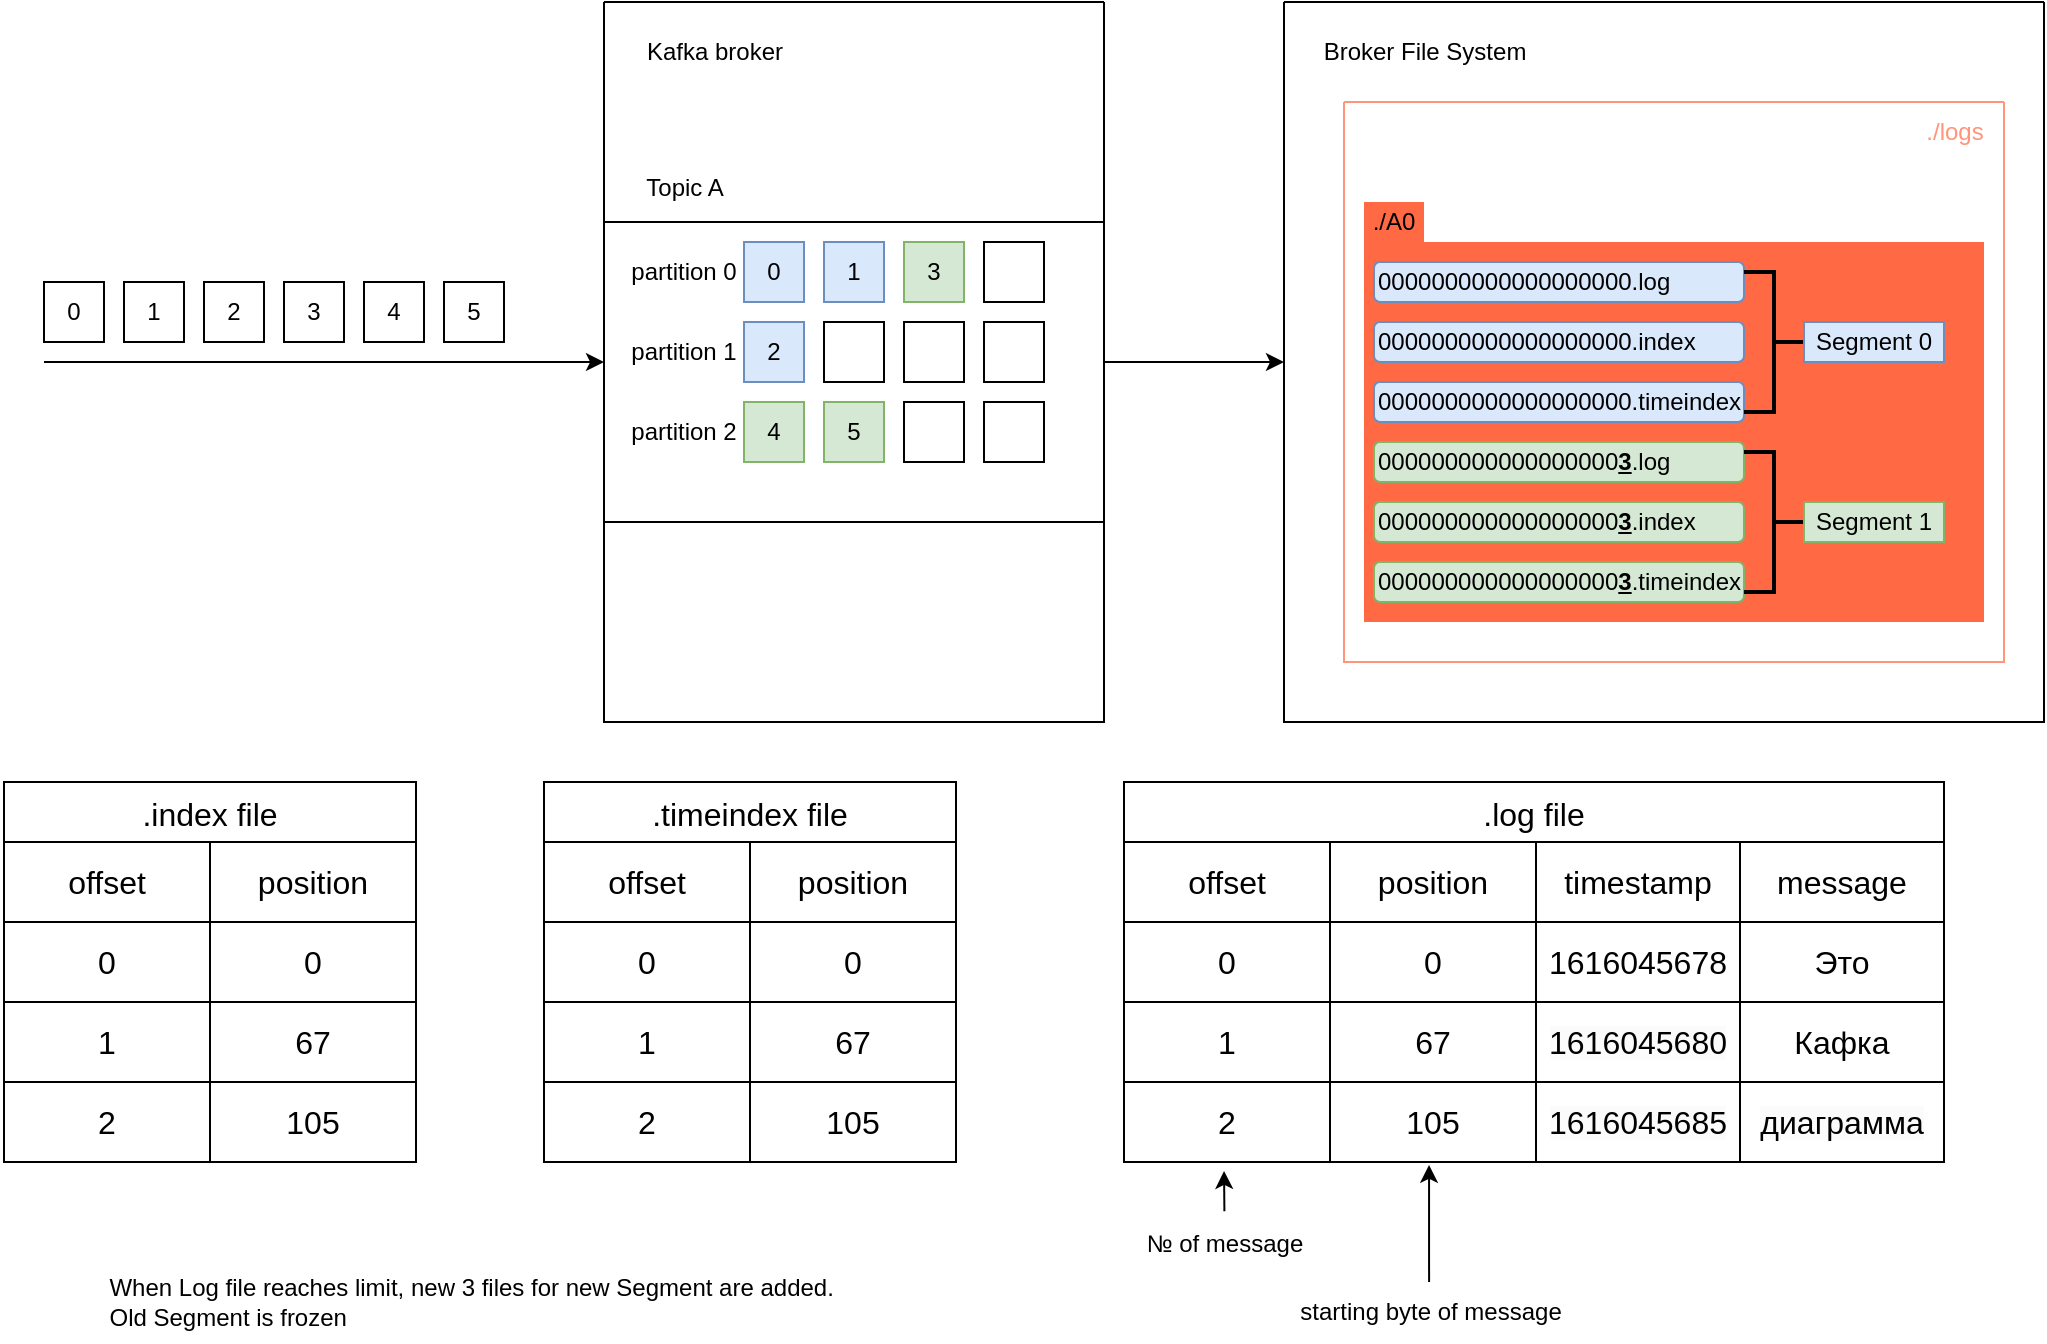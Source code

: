 <mxfile version="22.1.16" type="github">
  <diagram name="Page-1" id="tBpMIXiTde8eMjGdHYfz">
    <mxGraphModel dx="2293" dy="989" grid="1" gridSize="10" guides="1" tooltips="1" connect="1" arrows="1" fold="1" page="1" pageScale="1" pageWidth="827" pageHeight="1169" background="#ffffff" math="0" shadow="0">
      <root>
        <mxCell id="0" />
        <mxCell id="1" parent="0" />
        <mxCell id="C93Rep0_s2yTKc6eNFUG-2" value="" style="swimlane;startSize=0;" vertex="1" parent="1">
          <mxGeometry x="50" y="120" width="250" height="360" as="geometry" />
        </mxCell>
        <mxCell id="C93Rep0_s2yTKc6eNFUG-3" value="Kafka broker" style="text;html=1;align=center;verticalAlign=middle;resizable=0;points=[];autosize=1;strokeColor=none;fillColor=none;" vertex="1" parent="C93Rep0_s2yTKc6eNFUG-2">
          <mxGeometry x="10" y="10" width="90" height="30" as="geometry" />
        </mxCell>
        <mxCell id="C93Rep0_s2yTKc6eNFUG-4" value="" style="rounded=0;whiteSpace=wrap;html=1;" vertex="1" parent="C93Rep0_s2yTKc6eNFUG-2">
          <mxGeometry y="110" width="250" height="150" as="geometry" />
        </mxCell>
        <mxCell id="C93Rep0_s2yTKc6eNFUG-6" value="0" style="whiteSpace=wrap;html=1;aspect=fixed;fillColor=#dae8fc;strokeColor=#6c8ebf;" vertex="1" parent="C93Rep0_s2yTKc6eNFUG-2">
          <mxGeometry x="70" y="120" width="30" height="30" as="geometry" />
        </mxCell>
        <mxCell id="C93Rep0_s2yTKc6eNFUG-7" value="1" style="whiteSpace=wrap;html=1;aspect=fixed;fillColor=#dae8fc;strokeColor=#6c8ebf;" vertex="1" parent="C93Rep0_s2yTKc6eNFUG-2">
          <mxGeometry x="110" y="120" width="30" height="30" as="geometry" />
        </mxCell>
        <mxCell id="C93Rep0_s2yTKc6eNFUG-8" value="3" style="whiteSpace=wrap;html=1;aspect=fixed;fillColor=#d5e8d4;strokeColor=#82b366;" vertex="1" parent="C93Rep0_s2yTKc6eNFUG-2">
          <mxGeometry x="150" y="120" width="30" height="30" as="geometry" />
        </mxCell>
        <mxCell id="C93Rep0_s2yTKc6eNFUG-15" value="" style="whiteSpace=wrap;html=1;aspect=fixed;" vertex="1" parent="C93Rep0_s2yTKc6eNFUG-2">
          <mxGeometry x="190" y="120" width="30" height="30" as="geometry" />
        </mxCell>
        <mxCell id="C93Rep0_s2yTKc6eNFUG-18" value="partition 0" style="text;html=1;strokeColor=none;fillColor=none;align=center;verticalAlign=middle;whiteSpace=wrap;rounded=0;" vertex="1" parent="C93Rep0_s2yTKc6eNFUG-2">
          <mxGeometry x="10" y="120" width="60" height="30" as="geometry" />
        </mxCell>
        <mxCell id="C93Rep0_s2yTKc6eNFUG-21" value="2" style="whiteSpace=wrap;html=1;aspect=fixed;fillColor=#dae8fc;strokeColor=#6c8ebf;" vertex="1" parent="C93Rep0_s2yTKc6eNFUG-2">
          <mxGeometry x="70" y="160" width="30" height="30" as="geometry" />
        </mxCell>
        <mxCell id="C93Rep0_s2yTKc6eNFUG-22" value="" style="whiteSpace=wrap;html=1;aspect=fixed;" vertex="1" parent="C93Rep0_s2yTKc6eNFUG-2">
          <mxGeometry x="110" y="160" width="30" height="30" as="geometry" />
        </mxCell>
        <mxCell id="C93Rep0_s2yTKc6eNFUG-23" value="" style="whiteSpace=wrap;html=1;aspect=fixed;" vertex="1" parent="C93Rep0_s2yTKc6eNFUG-2">
          <mxGeometry x="150" y="160" width="30" height="30" as="geometry" />
        </mxCell>
        <mxCell id="C93Rep0_s2yTKc6eNFUG-24" value="" style="whiteSpace=wrap;html=1;aspect=fixed;" vertex="1" parent="C93Rep0_s2yTKc6eNFUG-2">
          <mxGeometry x="190" y="160" width="30" height="30" as="geometry" />
        </mxCell>
        <mxCell id="C93Rep0_s2yTKc6eNFUG-25" value="4" style="whiteSpace=wrap;html=1;aspect=fixed;fillColor=#d5e8d4;strokeColor=#82b366;" vertex="1" parent="C93Rep0_s2yTKc6eNFUG-2">
          <mxGeometry x="70" y="200" width="30" height="30" as="geometry" />
        </mxCell>
        <mxCell id="C93Rep0_s2yTKc6eNFUG-26" value="5" style="whiteSpace=wrap;html=1;aspect=fixed;fillColor=#d5e8d4;strokeColor=#82b366;" vertex="1" parent="C93Rep0_s2yTKc6eNFUG-2">
          <mxGeometry x="110" y="200" width="30" height="30" as="geometry" />
        </mxCell>
        <mxCell id="C93Rep0_s2yTKc6eNFUG-27" value="" style="whiteSpace=wrap;html=1;aspect=fixed;" vertex="1" parent="C93Rep0_s2yTKc6eNFUG-2">
          <mxGeometry x="150" y="200" width="30" height="30" as="geometry" />
        </mxCell>
        <mxCell id="C93Rep0_s2yTKc6eNFUG-28" value="" style="whiteSpace=wrap;html=1;aspect=fixed;" vertex="1" parent="C93Rep0_s2yTKc6eNFUG-2">
          <mxGeometry x="190" y="200" width="30" height="30" as="geometry" />
        </mxCell>
        <mxCell id="C93Rep0_s2yTKc6eNFUG-56" value="partition 1" style="text;html=1;strokeColor=none;fillColor=none;align=center;verticalAlign=middle;whiteSpace=wrap;rounded=0;" vertex="1" parent="C93Rep0_s2yTKc6eNFUG-2">
          <mxGeometry x="10" y="160" width="60" height="30" as="geometry" />
        </mxCell>
        <mxCell id="C93Rep0_s2yTKc6eNFUG-57" value="partition 2" style="text;html=1;strokeColor=none;fillColor=none;align=center;verticalAlign=middle;whiteSpace=wrap;rounded=0;" vertex="1" parent="C93Rep0_s2yTKc6eNFUG-2">
          <mxGeometry x="10" y="200" width="60" height="30" as="geometry" />
        </mxCell>
        <mxCell id="C93Rep0_s2yTKc6eNFUG-5" value="Topic A" style="text;html=1;align=center;verticalAlign=middle;resizable=0;points=[];autosize=1;strokeColor=none;fillColor=none;" vertex="1" parent="1">
          <mxGeometry x="60" y="198" width="60" height="30" as="geometry" />
        </mxCell>
        <mxCell id="C93Rep0_s2yTKc6eNFUG-31" value="" style="endArrow=classic;html=1;rounded=0;entryX=0;entryY=0.467;entryDx=0;entryDy=0;entryPerimeter=0;" edge="1" parent="1" target="C93Rep0_s2yTKc6eNFUG-4">
          <mxGeometry width="50" height="50" relative="1" as="geometry">
            <mxPoint x="-230" y="300" as="sourcePoint" />
            <mxPoint x="-20" y="275" as="targetPoint" />
          </mxGeometry>
        </mxCell>
        <mxCell id="C93Rep0_s2yTKc6eNFUG-32" value="0" style="whiteSpace=wrap;html=1;aspect=fixed;" vertex="1" parent="1">
          <mxGeometry x="-230" y="260" width="30" height="30" as="geometry" />
        </mxCell>
        <mxCell id="C93Rep0_s2yTKc6eNFUG-33" value="1" style="whiteSpace=wrap;html=1;aspect=fixed;" vertex="1" parent="1">
          <mxGeometry x="-190" y="260" width="30" height="30" as="geometry" />
        </mxCell>
        <mxCell id="C93Rep0_s2yTKc6eNFUG-34" value="2" style="whiteSpace=wrap;html=1;aspect=fixed;" vertex="1" parent="1">
          <mxGeometry x="-150" y="260" width="30" height="30" as="geometry" />
        </mxCell>
        <mxCell id="C93Rep0_s2yTKc6eNFUG-35" value="3" style="whiteSpace=wrap;html=1;aspect=fixed;" vertex="1" parent="1">
          <mxGeometry x="-110" y="260" width="30" height="30" as="geometry" />
        </mxCell>
        <mxCell id="C93Rep0_s2yTKc6eNFUG-36" value="" style="swimlane;startSize=0;" vertex="1" parent="1">
          <mxGeometry x="390" y="120" width="380" height="360" as="geometry" />
        </mxCell>
        <mxCell id="C93Rep0_s2yTKc6eNFUG-38" value="Broker File System" style="text;html=1;align=center;verticalAlign=middle;resizable=0;points=[];autosize=1;strokeColor=none;fillColor=none;" vertex="1" parent="C93Rep0_s2yTKc6eNFUG-36">
          <mxGeometry x="10" y="10" width="120" height="30" as="geometry" />
        </mxCell>
        <mxCell id="C93Rep0_s2yTKc6eNFUG-40" value="" style="swimlane;startSize=0;strokeColor=#FF957A;" vertex="1" parent="C93Rep0_s2yTKc6eNFUG-36">
          <mxGeometry x="30" y="50" width="330" height="280" as="geometry" />
        </mxCell>
        <mxCell id="C93Rep0_s2yTKc6eNFUG-41" value="&lt;font color=&quot;#ff957a&quot;&gt;./logs&lt;/font&gt;" style="text;html=1;align=center;verticalAlign=middle;resizable=0;points=[];autosize=1;strokeColor=none;fillColor=none;" vertex="1" parent="C93Rep0_s2yTKc6eNFUG-40">
          <mxGeometry x="280" width="50" height="30" as="geometry" />
        </mxCell>
        <mxCell id="C93Rep0_s2yTKc6eNFUG-45" value="" style="rounded=0;whiteSpace=wrap;html=1;strokeColor=none;fillColor=#FF6A45;" vertex="1" parent="C93Rep0_s2yTKc6eNFUG-40">
          <mxGeometry x="10" y="70" width="310" height="190" as="geometry" />
        </mxCell>
        <mxCell id="C93Rep0_s2yTKc6eNFUG-46" value="./A0" style="rounded=0;whiteSpace=wrap;html=1;strokeColor=none;fillColor=#FF6A45;" vertex="1" parent="C93Rep0_s2yTKc6eNFUG-40">
          <mxGeometry x="10" y="50" width="30" height="20" as="geometry" />
        </mxCell>
        <mxCell id="C93Rep0_s2yTKc6eNFUG-47" value="0000000000000000000.log" style="rounded=1;whiteSpace=wrap;html=1;fillColor=#dae8fc;strokeColor=#6c8ebf;align=left;" vertex="1" parent="C93Rep0_s2yTKc6eNFUG-40">
          <mxGeometry x="15" y="80" width="185" height="20" as="geometry" />
        </mxCell>
        <mxCell id="C93Rep0_s2yTKc6eNFUG-48" value="0000000000000000000.index" style="rounded=1;whiteSpace=wrap;html=1;fillColor=#dae8fc;strokeColor=#6c8ebf;align=left;" vertex="1" parent="C93Rep0_s2yTKc6eNFUG-40">
          <mxGeometry x="15" y="110" width="185" height="20" as="geometry" />
        </mxCell>
        <mxCell id="C93Rep0_s2yTKc6eNFUG-49" value="0000000000000000000.timeindex" style="rounded=1;whiteSpace=wrap;html=1;fillColor=#dae8fc;strokeColor=#6c8ebf;align=left;" vertex="1" parent="C93Rep0_s2yTKc6eNFUG-40">
          <mxGeometry x="15" y="140" width="185" height="20" as="geometry" />
        </mxCell>
        <mxCell id="C93Rep0_s2yTKc6eNFUG-58" value="000000000000000000&lt;b&gt;&lt;u&gt;3&lt;/u&gt;&lt;/b&gt;.log" style="rounded=1;whiteSpace=wrap;html=1;fillColor=#d5e8d4;strokeColor=#82b366;align=left;" vertex="1" parent="C93Rep0_s2yTKc6eNFUG-40">
          <mxGeometry x="15" y="170" width="185" height="20" as="geometry" />
        </mxCell>
        <mxCell id="C93Rep0_s2yTKc6eNFUG-59" value="000000000000000000&lt;b&gt;&lt;u&gt;3&lt;/u&gt;&lt;/b&gt;.index" style="rounded=1;whiteSpace=wrap;html=1;fillColor=#d5e8d4;strokeColor=#82b366;align=left;" vertex="1" parent="C93Rep0_s2yTKc6eNFUG-40">
          <mxGeometry x="15" y="200" width="185" height="20" as="geometry" />
        </mxCell>
        <mxCell id="C93Rep0_s2yTKc6eNFUG-60" value="000000000000000000&lt;b&gt;&lt;u&gt;3&lt;/u&gt;&lt;/b&gt;.timeindex" style="rounded=1;whiteSpace=wrap;html=1;fillColor=#d5e8d4;strokeColor=#82b366;align=left;" vertex="1" parent="C93Rep0_s2yTKc6eNFUG-40">
          <mxGeometry x="15" y="230" width="185" height="20" as="geometry" />
        </mxCell>
        <mxCell id="C93Rep0_s2yTKc6eNFUG-61" value="" style="strokeWidth=2;html=1;shape=mxgraph.flowchart.annotation_2;align=left;labelPosition=right;pointerEvents=1;direction=west;" vertex="1" parent="C93Rep0_s2yTKc6eNFUG-40">
          <mxGeometry x="200" y="85" width="30" height="70" as="geometry" />
        </mxCell>
        <mxCell id="C93Rep0_s2yTKc6eNFUG-62" value="" style="strokeWidth=2;html=1;shape=mxgraph.flowchart.annotation_2;align=left;labelPosition=right;pointerEvents=1;direction=west;" vertex="1" parent="C93Rep0_s2yTKc6eNFUG-40">
          <mxGeometry x="200" y="175" width="30" height="70" as="geometry" />
        </mxCell>
        <mxCell id="C93Rep0_s2yTKc6eNFUG-63" value="Segment 0" style="rounded=0;whiteSpace=wrap;html=1;fillColor=#dae8fc;strokeColor=#6c8ebf;" vertex="1" parent="C93Rep0_s2yTKc6eNFUG-40">
          <mxGeometry x="230" y="110" width="70" height="20" as="geometry" />
        </mxCell>
        <mxCell id="C93Rep0_s2yTKc6eNFUG-64" value="Segment 1" style="rounded=0;whiteSpace=wrap;html=1;fillColor=#d5e8d4;strokeColor=#82b366;" vertex="1" parent="C93Rep0_s2yTKc6eNFUG-40">
          <mxGeometry x="230" y="200" width="70" height="20" as="geometry" />
        </mxCell>
        <mxCell id="C93Rep0_s2yTKc6eNFUG-37" value="" style="endArrow=classic;html=1;rounded=0;exitX=1;exitY=0.5;exitDx=0;exitDy=0;entryX=0;entryY=0.5;entryDx=0;entryDy=0;" edge="1" parent="1" source="C93Rep0_s2yTKc6eNFUG-2" target="C93Rep0_s2yTKc6eNFUG-36">
          <mxGeometry width="50" height="50" relative="1" as="geometry">
            <mxPoint x="320" y="350" as="sourcePoint" />
            <mxPoint x="370" y="300" as="targetPoint" />
          </mxGeometry>
        </mxCell>
        <mxCell id="C93Rep0_s2yTKc6eNFUG-54" value="4" style="whiteSpace=wrap;html=1;aspect=fixed;" vertex="1" parent="1">
          <mxGeometry x="-70" y="260" width="30" height="30" as="geometry" />
        </mxCell>
        <mxCell id="C93Rep0_s2yTKc6eNFUG-55" value="5" style="whiteSpace=wrap;html=1;aspect=fixed;" vertex="1" parent="1">
          <mxGeometry x="-30" y="260" width="30" height="30" as="geometry" />
        </mxCell>
        <mxCell id="C93Rep0_s2yTKc6eNFUG-66" value=".log file" style="shape=table;startSize=30;container=1;collapsible=0;childLayout=tableLayout;strokeColor=default;fontSize=16;strokeWidth=1;" vertex="1" parent="1">
          <mxGeometry x="310" y="510" width="410" height="190" as="geometry" />
        </mxCell>
        <mxCell id="C93Rep0_s2yTKc6eNFUG-67" value="" style="shape=tableRow;horizontal=0;startSize=0;swimlaneHead=0;swimlaneBody=0;strokeColor=inherit;top=0;left=0;bottom=0;right=0;collapsible=0;dropTarget=0;fillColor=none;points=[[0,0.5],[1,0.5]];portConstraint=eastwest;fontSize=16;rounded=1;" vertex="1" parent="C93Rep0_s2yTKc6eNFUG-66">
          <mxGeometry y="30" width="410" height="40" as="geometry" />
        </mxCell>
        <mxCell id="C93Rep0_s2yTKc6eNFUG-68" value="offset" style="shape=partialRectangle;html=1;whiteSpace=wrap;connectable=0;strokeColor=inherit;overflow=hidden;fillColor=none;top=0;left=0;bottom=0;right=0;pointerEvents=1;fontSize=16;strokeWidth=4;" vertex="1" parent="C93Rep0_s2yTKc6eNFUG-67">
          <mxGeometry width="103" height="40" as="geometry">
            <mxRectangle width="103" height="40" as="alternateBounds" />
          </mxGeometry>
        </mxCell>
        <mxCell id="C93Rep0_s2yTKc6eNFUG-69" value="position" style="shape=partialRectangle;html=1;whiteSpace=wrap;connectable=0;strokeColor=inherit;overflow=hidden;fillColor=none;top=0;left=0;bottom=0;right=0;pointerEvents=1;fontSize=16;strokeWidth=4;" vertex="1" parent="C93Rep0_s2yTKc6eNFUG-67">
          <mxGeometry x="103" width="103" height="40" as="geometry">
            <mxRectangle width="103" height="40" as="alternateBounds" />
          </mxGeometry>
        </mxCell>
        <mxCell id="C93Rep0_s2yTKc6eNFUG-70" value="timestamp" style="shape=partialRectangle;html=1;whiteSpace=wrap;connectable=0;strokeColor=inherit;overflow=hidden;fillColor=none;top=0;left=0;bottom=0;right=0;pointerEvents=1;fontSize=16;strokeWidth=4;" vertex="1" parent="C93Rep0_s2yTKc6eNFUG-67">
          <mxGeometry x="206" width="102" height="40" as="geometry">
            <mxRectangle width="102" height="40" as="alternateBounds" />
          </mxGeometry>
        </mxCell>
        <mxCell id="C93Rep0_s2yTKc6eNFUG-92" value="message" style="shape=partialRectangle;html=1;whiteSpace=wrap;connectable=0;strokeColor=inherit;overflow=hidden;fillColor=none;top=0;left=0;bottom=0;right=0;pointerEvents=1;fontSize=16;strokeWidth=4;" vertex="1" parent="C93Rep0_s2yTKc6eNFUG-67">
          <mxGeometry x="308" width="102" height="40" as="geometry">
            <mxRectangle width="102" height="40" as="alternateBounds" />
          </mxGeometry>
        </mxCell>
        <mxCell id="C93Rep0_s2yTKc6eNFUG-71" value="" style="shape=tableRow;horizontal=0;startSize=0;swimlaneHead=0;swimlaneBody=0;strokeColor=inherit;top=0;left=0;bottom=0;right=0;collapsible=0;dropTarget=0;fillColor=none;points=[[0,0.5],[1,0.5]];portConstraint=eastwest;fontSize=16;" vertex="1" parent="C93Rep0_s2yTKc6eNFUG-66">
          <mxGeometry y="70" width="410" height="40" as="geometry" />
        </mxCell>
        <mxCell id="C93Rep0_s2yTKc6eNFUG-72" value="0" style="shape=partialRectangle;html=1;whiteSpace=wrap;connectable=0;strokeColor=inherit;overflow=hidden;fillColor=none;top=0;left=0;bottom=0;right=0;pointerEvents=1;fontSize=16;" vertex="1" parent="C93Rep0_s2yTKc6eNFUG-71">
          <mxGeometry width="103" height="40" as="geometry">
            <mxRectangle width="103" height="40" as="alternateBounds" />
          </mxGeometry>
        </mxCell>
        <mxCell id="C93Rep0_s2yTKc6eNFUG-73" value="0" style="shape=partialRectangle;html=1;whiteSpace=wrap;connectable=0;strokeColor=inherit;overflow=hidden;fillColor=none;top=0;left=0;bottom=0;right=0;pointerEvents=1;fontSize=16;" vertex="1" parent="C93Rep0_s2yTKc6eNFUG-71">
          <mxGeometry x="103" width="103" height="40" as="geometry">
            <mxRectangle width="103" height="40" as="alternateBounds" />
          </mxGeometry>
        </mxCell>
        <mxCell id="C93Rep0_s2yTKc6eNFUG-74" value="1616045678" style="shape=partialRectangle;html=1;whiteSpace=wrap;connectable=0;strokeColor=inherit;overflow=hidden;fillColor=none;top=0;left=0;bottom=0;right=0;pointerEvents=1;fontSize=16;" vertex="1" parent="C93Rep0_s2yTKc6eNFUG-71">
          <mxGeometry x="206" width="102" height="40" as="geometry">
            <mxRectangle width="102" height="40" as="alternateBounds" />
          </mxGeometry>
        </mxCell>
        <mxCell id="C93Rep0_s2yTKc6eNFUG-93" value="Это" style="shape=partialRectangle;html=1;whiteSpace=wrap;connectable=0;strokeColor=inherit;overflow=hidden;fillColor=none;top=0;left=0;bottom=0;right=0;pointerEvents=1;fontSize=16;" vertex="1" parent="C93Rep0_s2yTKc6eNFUG-71">
          <mxGeometry x="308" width="102" height="40" as="geometry">
            <mxRectangle width="102" height="40" as="alternateBounds" />
          </mxGeometry>
        </mxCell>
        <mxCell id="C93Rep0_s2yTKc6eNFUG-75" value="" style="shape=tableRow;horizontal=0;startSize=0;swimlaneHead=0;swimlaneBody=0;strokeColor=inherit;top=0;left=0;bottom=0;right=0;collapsible=0;dropTarget=0;fillColor=none;points=[[0,0.5],[1,0.5]];portConstraint=eastwest;fontSize=16;" vertex="1" parent="C93Rep0_s2yTKc6eNFUG-66">
          <mxGeometry y="110" width="410" height="40" as="geometry" />
        </mxCell>
        <mxCell id="C93Rep0_s2yTKc6eNFUG-76" value="1" style="shape=partialRectangle;html=1;whiteSpace=wrap;connectable=0;strokeColor=inherit;overflow=hidden;fillColor=none;top=0;left=0;bottom=0;right=0;pointerEvents=1;fontSize=16;" vertex="1" parent="C93Rep0_s2yTKc6eNFUG-75">
          <mxGeometry width="103" height="40" as="geometry">
            <mxRectangle width="103" height="40" as="alternateBounds" />
          </mxGeometry>
        </mxCell>
        <mxCell id="C93Rep0_s2yTKc6eNFUG-77" value="67" style="shape=partialRectangle;html=1;whiteSpace=wrap;connectable=0;strokeColor=inherit;overflow=hidden;fillColor=none;top=0;left=0;bottom=0;right=0;pointerEvents=1;fontSize=16;" vertex="1" parent="C93Rep0_s2yTKc6eNFUG-75">
          <mxGeometry x="103" width="103" height="40" as="geometry">
            <mxRectangle width="103" height="40" as="alternateBounds" />
          </mxGeometry>
        </mxCell>
        <mxCell id="C93Rep0_s2yTKc6eNFUG-78" value="&lt;span style=&quot;caret-color: rgb(0, 0, 0); color: rgb(0, 0, 0); font-family: Helvetica; font-size: 16px; font-style: normal; font-variant-caps: normal; font-weight: 400; letter-spacing: normal; text-align: center; text-indent: 0px; text-transform: none; word-spacing: 0px; -webkit-text-stroke-width: 0px; background-color: rgb(251, 251, 251); text-decoration: none; float: none; display: inline !important;&quot;&gt;1616045680&lt;/span&gt;" style="shape=partialRectangle;html=1;whiteSpace=wrap;connectable=0;strokeColor=inherit;overflow=hidden;fillColor=none;top=0;left=0;bottom=0;right=0;pointerEvents=1;fontSize=16;" vertex="1" parent="C93Rep0_s2yTKc6eNFUG-75">
          <mxGeometry x="206" width="102" height="40" as="geometry">
            <mxRectangle width="102" height="40" as="alternateBounds" />
          </mxGeometry>
        </mxCell>
        <mxCell id="C93Rep0_s2yTKc6eNFUG-94" value="Кафка" style="shape=partialRectangle;html=1;whiteSpace=wrap;connectable=0;strokeColor=inherit;overflow=hidden;fillColor=none;top=0;left=0;bottom=0;right=0;pointerEvents=1;fontSize=16;" vertex="1" parent="C93Rep0_s2yTKc6eNFUG-75">
          <mxGeometry x="308" width="102" height="40" as="geometry">
            <mxRectangle width="102" height="40" as="alternateBounds" />
          </mxGeometry>
        </mxCell>
        <mxCell id="C93Rep0_s2yTKc6eNFUG-98" style="shape=tableRow;horizontal=0;startSize=0;swimlaneHead=0;swimlaneBody=0;strokeColor=inherit;top=0;left=0;bottom=0;right=0;collapsible=0;dropTarget=0;fillColor=none;points=[[0,0.5],[1,0.5]];portConstraint=eastwest;fontSize=16;" vertex="1" parent="C93Rep0_s2yTKc6eNFUG-66">
          <mxGeometry y="150" width="410" height="40" as="geometry" />
        </mxCell>
        <mxCell id="C93Rep0_s2yTKc6eNFUG-99" value="2" style="shape=partialRectangle;html=1;whiteSpace=wrap;connectable=0;strokeColor=inherit;overflow=hidden;fillColor=none;top=0;left=0;bottom=0;right=0;pointerEvents=1;fontSize=16;" vertex="1" parent="C93Rep0_s2yTKc6eNFUG-98">
          <mxGeometry width="103" height="40" as="geometry">
            <mxRectangle width="103" height="40" as="alternateBounds" />
          </mxGeometry>
        </mxCell>
        <mxCell id="C93Rep0_s2yTKc6eNFUG-100" value="105" style="shape=partialRectangle;html=1;whiteSpace=wrap;connectable=0;strokeColor=inherit;overflow=hidden;fillColor=none;top=0;left=0;bottom=0;right=0;pointerEvents=1;fontSize=16;" vertex="1" parent="C93Rep0_s2yTKc6eNFUG-98">
          <mxGeometry x="103" width="103" height="40" as="geometry">
            <mxRectangle width="103" height="40" as="alternateBounds" />
          </mxGeometry>
        </mxCell>
        <mxCell id="C93Rep0_s2yTKc6eNFUG-101" value="&lt;span style=&quot;caret-color: rgb(0, 0, 0); color: rgb(0, 0, 0); font-family: Helvetica; font-size: 16px; font-style: normal; font-variant-caps: normal; font-weight: 400; letter-spacing: normal; text-align: center; text-indent: 0px; text-transform: none; word-spacing: 0px; -webkit-text-stroke-width: 0px; background-color: rgb(251, 251, 251); text-decoration: none; float: none; display: inline !important;&quot;&gt;1616045685&lt;/span&gt;" style="shape=partialRectangle;html=1;whiteSpace=wrap;connectable=0;strokeColor=inherit;overflow=hidden;fillColor=none;top=0;left=0;bottom=0;right=0;pointerEvents=1;fontSize=16;" vertex="1" parent="C93Rep0_s2yTKc6eNFUG-98">
          <mxGeometry x="206" width="102" height="40" as="geometry">
            <mxRectangle width="102" height="40" as="alternateBounds" />
          </mxGeometry>
        </mxCell>
        <mxCell id="C93Rep0_s2yTKc6eNFUG-102" value="&lt;span style=&quot;caret-color: rgb(0, 0, 0); color: rgb(0, 0, 0); font-family: Helvetica; font-size: 16px; font-style: normal; font-variant-caps: normal; font-weight: 400; letter-spacing: normal; text-align: center; text-indent: 0px; text-transform: none; word-spacing: 0px; -webkit-text-stroke-width: 0px; background-color: rgb(251, 251, 251); text-decoration: none; float: none; display: inline !important;&quot;&gt;диаграмма&lt;/span&gt;" style="shape=partialRectangle;html=1;whiteSpace=wrap;connectable=0;strokeColor=inherit;overflow=hidden;fillColor=none;top=0;left=0;bottom=0;right=0;pointerEvents=1;fontSize=16;" vertex="1" parent="C93Rep0_s2yTKc6eNFUG-98">
          <mxGeometry x="308" width="102" height="40" as="geometry">
            <mxRectangle width="102" height="40" as="alternateBounds" />
          </mxGeometry>
        </mxCell>
        <mxCell id="C93Rep0_s2yTKc6eNFUG-103" value="" style="endArrow=classic;html=1;rounded=0;entryX=0.372;entryY=1.036;entryDx=0;entryDy=0;entryPerimeter=0;exitX=0.497;exitY=0;exitDx=0;exitDy=0;exitPerimeter=0;" edge="1" parent="1" source="C93Rep0_s2yTKc6eNFUG-104" target="C93Rep0_s2yTKc6eNFUG-98">
          <mxGeometry width="50" height="50" relative="1" as="geometry">
            <mxPoint x="440" y="740" as="sourcePoint" />
            <mxPoint x="450" y="730" as="targetPoint" />
          </mxGeometry>
        </mxCell>
        <mxCell id="C93Rep0_s2yTKc6eNFUG-104" value="starting byte of message" style="text;html=1;align=center;verticalAlign=middle;resizable=0;points=[];autosize=1;strokeColor=none;fillColor=none;" vertex="1" parent="1">
          <mxGeometry x="388" y="760" width="150" height="30" as="geometry" />
        </mxCell>
        <mxCell id="C93Rep0_s2yTKc6eNFUG-126" value="" style="endArrow=classic;html=1;rounded=0;entryX=0.122;entryY=1.111;entryDx=0;entryDy=0;entryPerimeter=0;exitX=0.502;exitY=-0.044;exitDx=0;exitDy=0;exitPerimeter=0;" edge="1" parent="1" source="C93Rep0_s2yTKc6eNFUG-127" target="C93Rep0_s2yTKc6eNFUG-98">
          <mxGeometry width="50" height="50" relative="1" as="geometry">
            <mxPoint x="360" y="720" as="sourcePoint" />
            <mxPoint x="340" y="740" as="targetPoint" />
          </mxGeometry>
        </mxCell>
        <mxCell id="C93Rep0_s2yTKc6eNFUG-127" value="№ of message" style="text;html=1;align=center;verticalAlign=middle;resizable=0;points=[];autosize=1;strokeColor=none;fillColor=none;" vertex="1" parent="1">
          <mxGeometry x="310" y="726" width="100" height="30" as="geometry" />
        </mxCell>
        <mxCell id="C93Rep0_s2yTKc6eNFUG-128" value=".index file" style="shape=table;startSize=30;container=1;collapsible=0;childLayout=tableLayout;strokeColor=default;fontSize=16;strokeWidth=1;" vertex="1" parent="1">
          <mxGeometry x="-250" y="510" width="206" height="190" as="geometry" />
        </mxCell>
        <mxCell id="C93Rep0_s2yTKc6eNFUG-129" value="" style="shape=tableRow;horizontal=0;startSize=0;swimlaneHead=0;swimlaneBody=0;strokeColor=inherit;top=0;left=0;bottom=0;right=0;collapsible=0;dropTarget=0;fillColor=none;points=[[0,0.5],[1,0.5]];portConstraint=eastwest;fontSize=16;rounded=1;" vertex="1" parent="C93Rep0_s2yTKc6eNFUG-128">
          <mxGeometry y="30" width="206" height="40" as="geometry" />
        </mxCell>
        <mxCell id="C93Rep0_s2yTKc6eNFUG-130" value="offset" style="shape=partialRectangle;html=1;whiteSpace=wrap;connectable=0;strokeColor=inherit;overflow=hidden;fillColor=none;top=0;left=0;bottom=0;right=0;pointerEvents=1;fontSize=16;strokeWidth=4;" vertex="1" parent="C93Rep0_s2yTKc6eNFUG-129">
          <mxGeometry width="103" height="40" as="geometry">
            <mxRectangle width="103" height="40" as="alternateBounds" />
          </mxGeometry>
        </mxCell>
        <mxCell id="C93Rep0_s2yTKc6eNFUG-131" value="position" style="shape=partialRectangle;html=1;whiteSpace=wrap;connectable=0;strokeColor=inherit;overflow=hidden;fillColor=none;top=0;left=0;bottom=0;right=0;pointerEvents=1;fontSize=16;strokeWidth=4;" vertex="1" parent="C93Rep0_s2yTKc6eNFUG-129">
          <mxGeometry x="103" width="103" height="40" as="geometry">
            <mxRectangle width="103" height="40" as="alternateBounds" />
          </mxGeometry>
        </mxCell>
        <mxCell id="C93Rep0_s2yTKc6eNFUG-134" value="" style="shape=tableRow;horizontal=0;startSize=0;swimlaneHead=0;swimlaneBody=0;strokeColor=inherit;top=0;left=0;bottom=0;right=0;collapsible=0;dropTarget=0;fillColor=none;points=[[0,0.5],[1,0.5]];portConstraint=eastwest;fontSize=16;" vertex="1" parent="C93Rep0_s2yTKc6eNFUG-128">
          <mxGeometry y="70" width="206" height="40" as="geometry" />
        </mxCell>
        <mxCell id="C93Rep0_s2yTKc6eNFUG-135" value="0" style="shape=partialRectangle;html=1;whiteSpace=wrap;connectable=0;strokeColor=inherit;overflow=hidden;fillColor=none;top=0;left=0;bottom=0;right=0;pointerEvents=1;fontSize=16;" vertex="1" parent="C93Rep0_s2yTKc6eNFUG-134">
          <mxGeometry width="103" height="40" as="geometry">
            <mxRectangle width="103" height="40" as="alternateBounds" />
          </mxGeometry>
        </mxCell>
        <mxCell id="C93Rep0_s2yTKc6eNFUG-136" value="0" style="shape=partialRectangle;html=1;whiteSpace=wrap;connectable=0;strokeColor=inherit;overflow=hidden;fillColor=none;top=0;left=0;bottom=0;right=0;pointerEvents=1;fontSize=16;" vertex="1" parent="C93Rep0_s2yTKc6eNFUG-134">
          <mxGeometry x="103" width="103" height="40" as="geometry">
            <mxRectangle width="103" height="40" as="alternateBounds" />
          </mxGeometry>
        </mxCell>
        <mxCell id="C93Rep0_s2yTKc6eNFUG-139" value="" style="shape=tableRow;horizontal=0;startSize=0;swimlaneHead=0;swimlaneBody=0;strokeColor=inherit;top=0;left=0;bottom=0;right=0;collapsible=0;dropTarget=0;fillColor=none;points=[[0,0.5],[1,0.5]];portConstraint=eastwest;fontSize=16;" vertex="1" parent="C93Rep0_s2yTKc6eNFUG-128">
          <mxGeometry y="110" width="206" height="40" as="geometry" />
        </mxCell>
        <mxCell id="C93Rep0_s2yTKc6eNFUG-140" value="1" style="shape=partialRectangle;html=1;whiteSpace=wrap;connectable=0;strokeColor=inherit;overflow=hidden;fillColor=none;top=0;left=0;bottom=0;right=0;pointerEvents=1;fontSize=16;" vertex="1" parent="C93Rep0_s2yTKc6eNFUG-139">
          <mxGeometry width="103" height="40" as="geometry">
            <mxRectangle width="103" height="40" as="alternateBounds" />
          </mxGeometry>
        </mxCell>
        <mxCell id="C93Rep0_s2yTKc6eNFUG-141" value="67" style="shape=partialRectangle;html=1;whiteSpace=wrap;connectable=0;strokeColor=inherit;overflow=hidden;fillColor=none;top=0;left=0;bottom=0;right=0;pointerEvents=1;fontSize=16;" vertex="1" parent="C93Rep0_s2yTKc6eNFUG-139">
          <mxGeometry x="103" width="103" height="40" as="geometry">
            <mxRectangle width="103" height="40" as="alternateBounds" />
          </mxGeometry>
        </mxCell>
        <mxCell id="C93Rep0_s2yTKc6eNFUG-144" style="shape=tableRow;horizontal=0;startSize=0;swimlaneHead=0;swimlaneBody=0;strokeColor=inherit;top=0;left=0;bottom=0;right=0;collapsible=0;dropTarget=0;fillColor=none;points=[[0,0.5],[1,0.5]];portConstraint=eastwest;fontSize=16;" vertex="1" parent="C93Rep0_s2yTKc6eNFUG-128">
          <mxGeometry y="150" width="206" height="40" as="geometry" />
        </mxCell>
        <mxCell id="C93Rep0_s2yTKc6eNFUG-145" value="2" style="shape=partialRectangle;html=1;whiteSpace=wrap;connectable=0;strokeColor=inherit;overflow=hidden;fillColor=none;top=0;left=0;bottom=0;right=0;pointerEvents=1;fontSize=16;" vertex="1" parent="C93Rep0_s2yTKc6eNFUG-144">
          <mxGeometry width="103" height="40" as="geometry">
            <mxRectangle width="103" height="40" as="alternateBounds" />
          </mxGeometry>
        </mxCell>
        <mxCell id="C93Rep0_s2yTKc6eNFUG-146" value="105" style="shape=partialRectangle;html=1;whiteSpace=wrap;connectable=0;strokeColor=inherit;overflow=hidden;fillColor=none;top=0;left=0;bottom=0;right=0;pointerEvents=1;fontSize=16;" vertex="1" parent="C93Rep0_s2yTKc6eNFUG-144">
          <mxGeometry x="103" width="103" height="40" as="geometry">
            <mxRectangle width="103" height="40" as="alternateBounds" />
          </mxGeometry>
        </mxCell>
        <mxCell id="C93Rep0_s2yTKc6eNFUG-149" value=".timeindex file" style="shape=table;startSize=30;container=1;collapsible=0;childLayout=tableLayout;strokeColor=default;fontSize=16;strokeWidth=1;" vertex="1" parent="1">
          <mxGeometry x="20" y="510" width="206" height="190" as="geometry" />
        </mxCell>
        <mxCell id="C93Rep0_s2yTKc6eNFUG-150" value="" style="shape=tableRow;horizontal=0;startSize=0;swimlaneHead=0;swimlaneBody=0;strokeColor=inherit;top=0;left=0;bottom=0;right=0;collapsible=0;dropTarget=0;fillColor=none;points=[[0,0.5],[1,0.5]];portConstraint=eastwest;fontSize=16;rounded=1;" vertex="1" parent="C93Rep0_s2yTKc6eNFUG-149">
          <mxGeometry y="30" width="206" height="40" as="geometry" />
        </mxCell>
        <mxCell id="C93Rep0_s2yTKc6eNFUG-151" value="offset" style="shape=partialRectangle;html=1;whiteSpace=wrap;connectable=0;strokeColor=inherit;overflow=hidden;fillColor=none;top=0;left=0;bottom=0;right=0;pointerEvents=1;fontSize=16;strokeWidth=4;" vertex="1" parent="C93Rep0_s2yTKc6eNFUG-150">
          <mxGeometry width="103" height="40" as="geometry">
            <mxRectangle width="103" height="40" as="alternateBounds" />
          </mxGeometry>
        </mxCell>
        <mxCell id="C93Rep0_s2yTKc6eNFUG-152" value="position" style="shape=partialRectangle;html=1;whiteSpace=wrap;connectable=0;strokeColor=inherit;overflow=hidden;fillColor=none;top=0;left=0;bottom=0;right=0;pointerEvents=1;fontSize=16;strokeWidth=4;" vertex="1" parent="C93Rep0_s2yTKc6eNFUG-150">
          <mxGeometry x="103" width="103" height="40" as="geometry">
            <mxRectangle width="103" height="40" as="alternateBounds" />
          </mxGeometry>
        </mxCell>
        <mxCell id="C93Rep0_s2yTKc6eNFUG-153" value="" style="shape=tableRow;horizontal=0;startSize=0;swimlaneHead=0;swimlaneBody=0;strokeColor=inherit;top=0;left=0;bottom=0;right=0;collapsible=0;dropTarget=0;fillColor=none;points=[[0,0.5],[1,0.5]];portConstraint=eastwest;fontSize=16;" vertex="1" parent="C93Rep0_s2yTKc6eNFUG-149">
          <mxGeometry y="70" width="206" height="40" as="geometry" />
        </mxCell>
        <mxCell id="C93Rep0_s2yTKc6eNFUG-154" value="0" style="shape=partialRectangle;html=1;whiteSpace=wrap;connectable=0;strokeColor=inherit;overflow=hidden;fillColor=none;top=0;left=0;bottom=0;right=0;pointerEvents=1;fontSize=16;" vertex="1" parent="C93Rep0_s2yTKc6eNFUG-153">
          <mxGeometry width="103" height="40" as="geometry">
            <mxRectangle width="103" height="40" as="alternateBounds" />
          </mxGeometry>
        </mxCell>
        <mxCell id="C93Rep0_s2yTKc6eNFUG-155" value="0" style="shape=partialRectangle;html=1;whiteSpace=wrap;connectable=0;strokeColor=inherit;overflow=hidden;fillColor=none;top=0;left=0;bottom=0;right=0;pointerEvents=1;fontSize=16;" vertex="1" parent="C93Rep0_s2yTKc6eNFUG-153">
          <mxGeometry x="103" width="103" height="40" as="geometry">
            <mxRectangle width="103" height="40" as="alternateBounds" />
          </mxGeometry>
        </mxCell>
        <mxCell id="C93Rep0_s2yTKc6eNFUG-156" value="" style="shape=tableRow;horizontal=0;startSize=0;swimlaneHead=0;swimlaneBody=0;strokeColor=inherit;top=0;left=0;bottom=0;right=0;collapsible=0;dropTarget=0;fillColor=none;points=[[0,0.5],[1,0.5]];portConstraint=eastwest;fontSize=16;" vertex="1" parent="C93Rep0_s2yTKc6eNFUG-149">
          <mxGeometry y="110" width="206" height="40" as="geometry" />
        </mxCell>
        <mxCell id="C93Rep0_s2yTKc6eNFUG-157" value="1" style="shape=partialRectangle;html=1;whiteSpace=wrap;connectable=0;strokeColor=inherit;overflow=hidden;fillColor=none;top=0;left=0;bottom=0;right=0;pointerEvents=1;fontSize=16;" vertex="1" parent="C93Rep0_s2yTKc6eNFUG-156">
          <mxGeometry width="103" height="40" as="geometry">
            <mxRectangle width="103" height="40" as="alternateBounds" />
          </mxGeometry>
        </mxCell>
        <mxCell id="C93Rep0_s2yTKc6eNFUG-158" value="67" style="shape=partialRectangle;html=1;whiteSpace=wrap;connectable=0;strokeColor=inherit;overflow=hidden;fillColor=none;top=0;left=0;bottom=0;right=0;pointerEvents=1;fontSize=16;" vertex="1" parent="C93Rep0_s2yTKc6eNFUG-156">
          <mxGeometry x="103" width="103" height="40" as="geometry">
            <mxRectangle width="103" height="40" as="alternateBounds" />
          </mxGeometry>
        </mxCell>
        <mxCell id="C93Rep0_s2yTKc6eNFUG-159" style="shape=tableRow;horizontal=0;startSize=0;swimlaneHead=0;swimlaneBody=0;strokeColor=inherit;top=0;left=0;bottom=0;right=0;collapsible=0;dropTarget=0;fillColor=none;points=[[0,0.5],[1,0.5]];portConstraint=eastwest;fontSize=16;" vertex="1" parent="C93Rep0_s2yTKc6eNFUG-149">
          <mxGeometry y="150" width="206" height="40" as="geometry" />
        </mxCell>
        <mxCell id="C93Rep0_s2yTKc6eNFUG-160" value="2" style="shape=partialRectangle;html=1;whiteSpace=wrap;connectable=0;strokeColor=inherit;overflow=hidden;fillColor=none;top=0;left=0;bottom=0;right=0;pointerEvents=1;fontSize=16;" vertex="1" parent="C93Rep0_s2yTKc6eNFUG-159">
          <mxGeometry width="103" height="40" as="geometry">
            <mxRectangle width="103" height="40" as="alternateBounds" />
          </mxGeometry>
        </mxCell>
        <mxCell id="C93Rep0_s2yTKc6eNFUG-161" value="105" style="shape=partialRectangle;html=1;whiteSpace=wrap;connectable=0;strokeColor=inherit;overflow=hidden;fillColor=none;top=0;left=0;bottom=0;right=0;pointerEvents=1;fontSize=16;" vertex="1" parent="C93Rep0_s2yTKc6eNFUG-159">
          <mxGeometry x="103" width="103" height="40" as="geometry">
            <mxRectangle width="103" height="40" as="alternateBounds" />
          </mxGeometry>
        </mxCell>
        <mxCell id="C93Rep0_s2yTKc6eNFUG-162" value="When Log file reaches limit, new 3 files for new Segment are added.&amp;nbsp;&lt;br&gt;&lt;div style=&quot;text-align: left;&quot;&gt;Old Segment is frozen&lt;/div&gt;" style="text;html=1;align=center;verticalAlign=middle;resizable=0;points=[];autosize=1;strokeColor=none;fillColor=none;" vertex="1" parent="1">
          <mxGeometry x="-210" y="750" width="390" height="40" as="geometry" />
        </mxCell>
      </root>
    </mxGraphModel>
  </diagram>
</mxfile>
